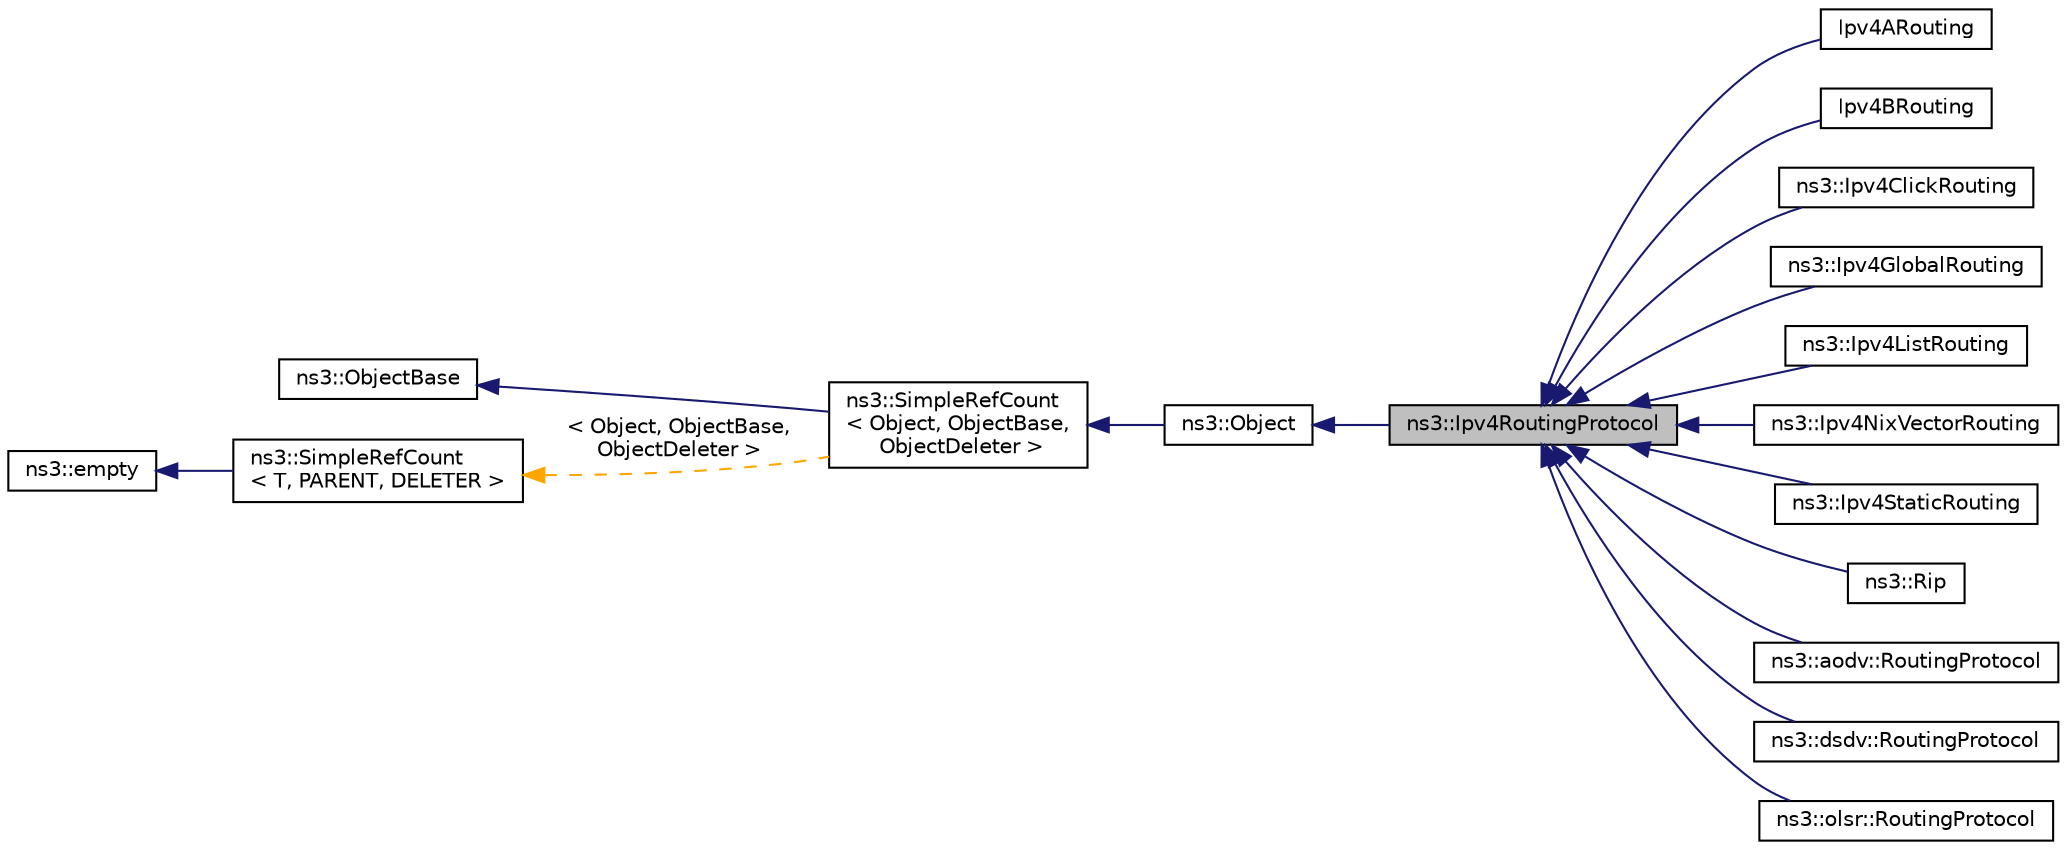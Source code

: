 digraph "ns3::Ipv4RoutingProtocol"
{
 // LATEX_PDF_SIZE
  edge [fontname="Helvetica",fontsize="10",labelfontname="Helvetica",labelfontsize="10"];
  node [fontname="Helvetica",fontsize="10",shape=record];
  rankdir="LR";
  Node1 [label="ns3::Ipv4RoutingProtocol",height=0.2,width=0.4,color="black", fillcolor="grey75", style="filled", fontcolor="black",tooltip="Abstract base class for IPv4 routing protocols."];
  Node2 -> Node1 [dir="back",color="midnightblue",fontsize="10",style="solid",fontname="Helvetica"];
  Node2 [label="ns3::Object",height=0.2,width=0.4,color="black", fillcolor="white", style="filled",URL="$classns3_1_1_object.html",tooltip="A base class which provides memory management and object aggregation."];
  Node3 -> Node2 [dir="back",color="midnightblue",fontsize="10",style="solid",fontname="Helvetica"];
  Node3 [label="ns3::SimpleRefCount\l\< Object, ObjectBase,\l ObjectDeleter \>",height=0.2,width=0.4,color="black", fillcolor="white", style="filled",URL="$classns3_1_1_simple_ref_count.html",tooltip=" "];
  Node4 -> Node3 [dir="back",color="midnightblue",fontsize="10",style="solid",fontname="Helvetica"];
  Node4 [label="ns3::ObjectBase",height=0.2,width=0.4,color="black", fillcolor="white", style="filled",URL="$classns3_1_1_object_base.html",tooltip="Anchor the ns-3 type and attribute system."];
  Node5 -> Node3 [dir="back",color="orange",fontsize="10",style="dashed",label=" \< Object, ObjectBase,\l ObjectDeleter \>" ,fontname="Helvetica"];
  Node5 [label="ns3::SimpleRefCount\l\< T, PARENT, DELETER \>",height=0.2,width=0.4,color="black", fillcolor="white", style="filled",URL="$classns3_1_1_simple_ref_count.html",tooltip="A template-based reference counting class."];
  Node6 -> Node5 [dir="back",color="midnightblue",fontsize="10",style="solid",fontname="Helvetica"];
  Node6 [label="ns3::empty",height=0.2,width=0.4,color="black", fillcolor="white", style="filled",URL="$classns3_1_1empty.html",tooltip="make Callback use a separate empty type"];
  Node1 -> Node7 [dir="back",color="midnightblue",fontsize="10",style="solid",fontname="Helvetica"];
  Node7 [label="Ipv4ARouting",height=0.2,width=0.4,color="black", fillcolor="white", style="filled",URL="$class_ipv4_a_routing.html",tooltip="IPv4 dummy routing class (A)"];
  Node1 -> Node8 [dir="back",color="midnightblue",fontsize="10",style="solid",fontname="Helvetica"];
  Node8 [label="Ipv4BRouting",height=0.2,width=0.4,color="black", fillcolor="white", style="filled",URL="$class_ipv4_b_routing.html",tooltip="IPv4 dummy routing class (B)"];
  Node1 -> Node9 [dir="back",color="midnightblue",fontsize="10",style="solid",fontname="Helvetica"];
  Node9 [label="ns3::Ipv4ClickRouting",height=0.2,width=0.4,color="black", fillcolor="white", style="filled",URL="$classns3_1_1_ipv4_click_routing.html",tooltip="Class to allow a node to use Click for external routing."];
  Node1 -> Node10 [dir="back",color="midnightblue",fontsize="10",style="solid",fontname="Helvetica"];
  Node10 [label="ns3::Ipv4GlobalRouting",height=0.2,width=0.4,color="black", fillcolor="white", style="filled",URL="$classns3_1_1_ipv4_global_routing.html",tooltip="Global routing protocol for IPv4 stacks."];
  Node1 -> Node11 [dir="back",color="midnightblue",fontsize="10",style="solid",fontname="Helvetica"];
  Node11 [label="ns3::Ipv4ListRouting",height=0.2,width=0.4,color="black", fillcolor="white", style="filled",URL="$classns3_1_1_ipv4_list_routing.html",tooltip="IPv4 list routing."];
  Node1 -> Node12 [dir="back",color="midnightblue",fontsize="10",style="solid",fontname="Helvetica"];
  Node12 [label="ns3::Ipv4NixVectorRouting",height=0.2,width=0.4,color="black", fillcolor="white", style="filled",URL="$classns3_1_1_ipv4_nix_vector_routing.html",tooltip="Nix-vector routing protocol."];
  Node1 -> Node13 [dir="back",color="midnightblue",fontsize="10",style="solid",fontname="Helvetica"];
  Node13 [label="ns3::Ipv4StaticRouting",height=0.2,width=0.4,color="black", fillcolor="white", style="filled",URL="$classns3_1_1_ipv4_static_routing.html",tooltip="Static routing protocol for IP version 4 stacks."];
  Node1 -> Node14 [dir="back",color="midnightblue",fontsize="10",style="solid",fontname="Helvetica"];
  Node14 [label="ns3::Rip",height=0.2,width=0.4,color="black", fillcolor="white", style="filled",URL="$classns3_1_1_rip.html",tooltip="RIP Routing Protocol, defined in RFC 2453."];
  Node1 -> Node15 [dir="back",color="midnightblue",fontsize="10",style="solid",fontname="Helvetica"];
  Node15 [label="ns3::aodv::RoutingProtocol",height=0.2,width=0.4,color="black", fillcolor="white", style="filled",URL="$classns3_1_1aodv_1_1_routing_protocol.html",tooltip="AODV routing protocol."];
  Node1 -> Node16 [dir="back",color="midnightblue",fontsize="10",style="solid",fontname="Helvetica"];
  Node16 [label="ns3::dsdv::RoutingProtocol",height=0.2,width=0.4,color="black", fillcolor="white", style="filled",URL="$classns3_1_1dsdv_1_1_routing_protocol.html",tooltip="DSDV routing protocol."];
  Node1 -> Node17 [dir="back",color="midnightblue",fontsize="10",style="solid",fontname="Helvetica"];
  Node17 [label="ns3::olsr::RoutingProtocol",height=0.2,width=0.4,color="black", fillcolor="white", style="filled",URL="$classns3_1_1olsr_1_1_routing_protocol.html",tooltip="OLSR routing protocol for IPv4."];
}
